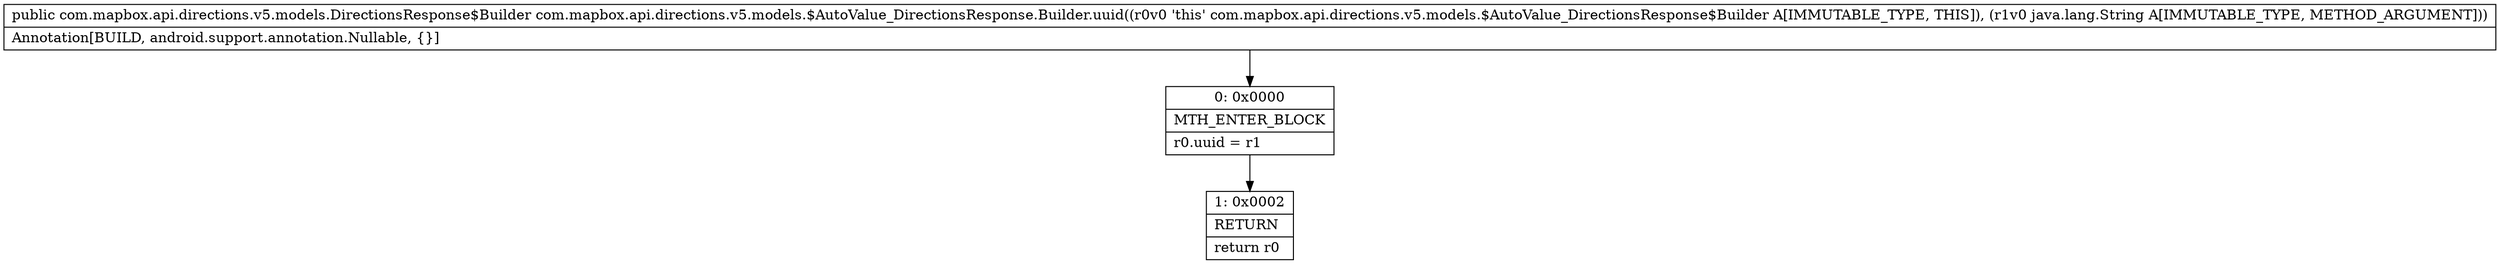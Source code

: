 digraph "CFG forcom.mapbox.api.directions.v5.models.$AutoValue_DirectionsResponse.Builder.uuid(Ljava\/lang\/String;)Lcom\/mapbox\/api\/directions\/v5\/models\/DirectionsResponse$Builder;" {
Node_0 [shape=record,label="{0\:\ 0x0000|MTH_ENTER_BLOCK\l|r0.uuid = r1\l}"];
Node_1 [shape=record,label="{1\:\ 0x0002|RETURN\l|return r0\l}"];
MethodNode[shape=record,label="{public com.mapbox.api.directions.v5.models.DirectionsResponse$Builder com.mapbox.api.directions.v5.models.$AutoValue_DirectionsResponse.Builder.uuid((r0v0 'this' com.mapbox.api.directions.v5.models.$AutoValue_DirectionsResponse$Builder A[IMMUTABLE_TYPE, THIS]), (r1v0 java.lang.String A[IMMUTABLE_TYPE, METHOD_ARGUMENT]))  | Annotation[BUILD, android.support.annotation.Nullable, \{\}]\l}"];
MethodNode -> Node_0;
Node_0 -> Node_1;
}

